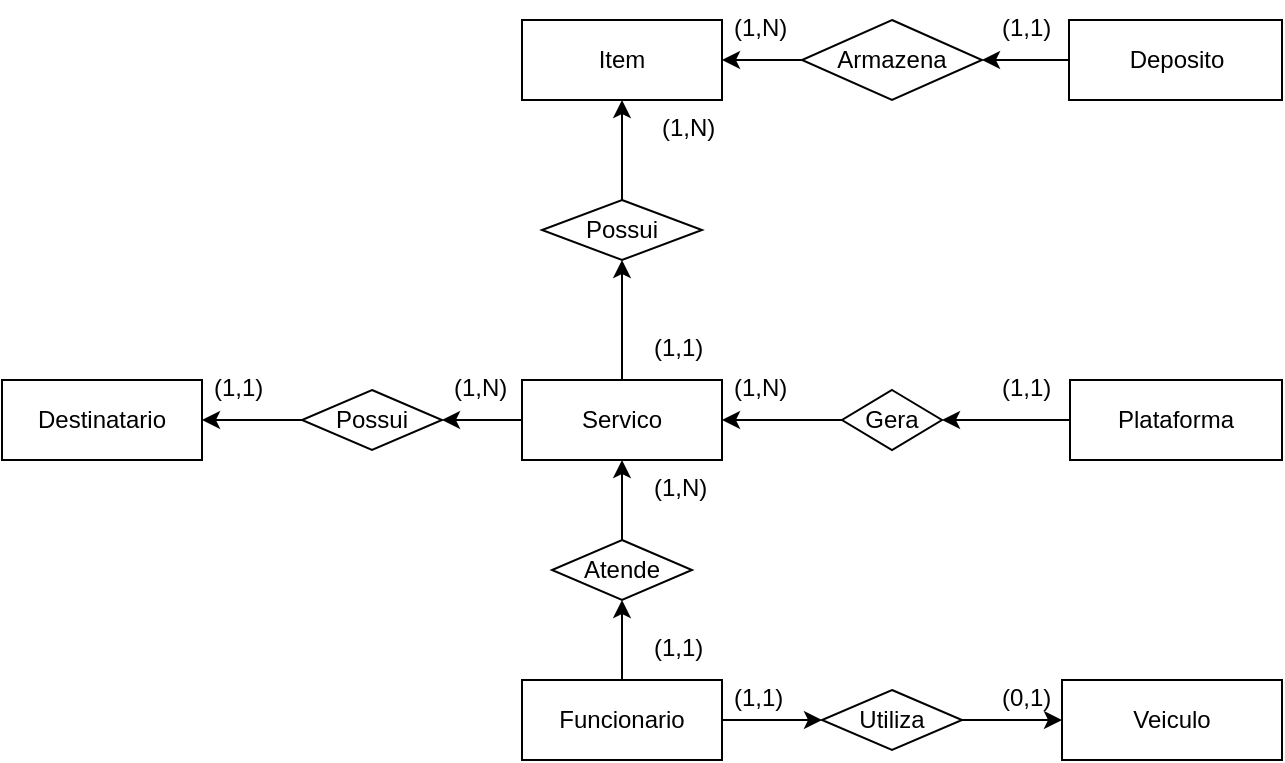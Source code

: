 <mxfile version="14.3.0" type="device"><diagram id="HJShJuaz0Hwmq3vIOoLm" name="Page-1"><mxGraphModel dx="868" dy="482" grid="1" gridSize="10" guides="1" tooltips="1" connect="1" arrows="1" fold="1" page="1" pageScale="1" pageWidth="827" pageHeight="1169" math="0" shadow="0"><root><mxCell id="0"/><mxCell id="1" parent="0"/><mxCell id="Tiz5T5bGPvXCVNCDZqKA-31" style="edgeStyle=orthogonalEdgeStyle;rounded=0;orthogonalLoop=1;jettySize=auto;html=1;entryX=1;entryY=0.5;entryDx=0;entryDy=0;" edge="1" parent="1" source="Tiz5T5bGPvXCVNCDZqKA-14" target="Tiz5T5bGPvXCVNCDZqKA-30"><mxGeometry relative="1" as="geometry"/></mxCell><mxCell id="Tiz5T5bGPvXCVNCDZqKA-14" value="Deposito" style="whiteSpace=wrap;html=1;align=center;" vertex="1" parent="1"><mxGeometry x="603.5" y="260" width="106.5" height="40" as="geometry"/></mxCell><mxCell id="Tiz5T5bGPvXCVNCDZqKA-15" value="Destinatario" style="whiteSpace=wrap;html=1;align=center;" vertex="1" parent="1"><mxGeometry x="70" y="440" width="100" height="40" as="geometry"/></mxCell><mxCell id="Tiz5T5bGPvXCVNCDZqKA-29" style="edgeStyle=orthogonalEdgeStyle;rounded=0;orthogonalLoop=1;jettySize=auto;html=1;" edge="1" parent="1" source="Tiz5T5bGPvXCVNCDZqKA-16" target="Tiz5T5bGPvXCVNCDZqKA-27"><mxGeometry relative="1" as="geometry"/></mxCell><mxCell id="Tiz5T5bGPvXCVNCDZqKA-34" style="edgeStyle=orthogonalEdgeStyle;rounded=0;orthogonalLoop=1;jettySize=auto;html=1;entryX=0;entryY=0.5;entryDx=0;entryDy=0;" edge="1" parent="1" source="Tiz5T5bGPvXCVNCDZqKA-16" target="Tiz5T5bGPvXCVNCDZqKA-33"><mxGeometry relative="1" as="geometry"/></mxCell><mxCell id="Tiz5T5bGPvXCVNCDZqKA-16" value="Funcionario" style="whiteSpace=wrap;html=1;align=center;" vertex="1" parent="1"><mxGeometry x="330" y="590" width="100" height="40" as="geometry"/></mxCell><mxCell id="Tiz5T5bGPvXCVNCDZqKA-17" value="Item" style="whiteSpace=wrap;html=1;align=center;" vertex="1" parent="1"><mxGeometry x="330" y="260" width="100" height="40" as="geometry"/></mxCell><mxCell id="Tiz5T5bGPvXCVNCDZqKA-25" style="edgeStyle=orthogonalEdgeStyle;rounded=0;orthogonalLoop=1;jettySize=auto;html=1;entryX=1;entryY=0.5;entryDx=0;entryDy=0;" edge="1" parent="1" source="Tiz5T5bGPvXCVNCDZqKA-18" target="Tiz5T5bGPvXCVNCDZqKA-24"><mxGeometry relative="1" as="geometry"/></mxCell><mxCell id="Tiz5T5bGPvXCVNCDZqKA-18" value="Plataforma" style="whiteSpace=wrap;html=1;align=center;" vertex="1" parent="1"><mxGeometry x="604" y="440" width="106" height="40" as="geometry"/></mxCell><mxCell id="Tiz5T5bGPvXCVNCDZqKA-22" style="edgeStyle=orthogonalEdgeStyle;rounded=0;orthogonalLoop=1;jettySize=auto;html=1;entryX=0.5;entryY=1;entryDx=0;entryDy=0;" edge="1" parent="1" source="Tiz5T5bGPvXCVNCDZqKA-19" target="Tiz5T5bGPvXCVNCDZqKA-21"><mxGeometry relative="1" as="geometry"/></mxCell><mxCell id="Tiz5T5bGPvXCVNCDZqKA-37" style="edgeStyle=orthogonalEdgeStyle;rounded=0;orthogonalLoop=1;jettySize=auto;html=1;entryX=1;entryY=0.5;entryDx=0;entryDy=0;" edge="1" parent="1" source="Tiz5T5bGPvXCVNCDZqKA-19" target="Tiz5T5bGPvXCVNCDZqKA-36"><mxGeometry relative="1" as="geometry"/></mxCell><mxCell id="Tiz5T5bGPvXCVNCDZqKA-19" value="Servico" style="whiteSpace=wrap;html=1;align=center;" vertex="1" parent="1"><mxGeometry x="330" y="440" width="100" height="40" as="geometry"/></mxCell><mxCell id="Tiz5T5bGPvXCVNCDZqKA-20" value="Veiculo" style="whiteSpace=wrap;html=1;align=center;" vertex="1" parent="1"><mxGeometry x="600" y="590" width="110" height="40" as="geometry"/></mxCell><mxCell id="Tiz5T5bGPvXCVNCDZqKA-23" style="edgeStyle=orthogonalEdgeStyle;rounded=0;orthogonalLoop=1;jettySize=auto;html=1;entryX=0.5;entryY=1;entryDx=0;entryDy=0;" edge="1" parent="1" source="Tiz5T5bGPvXCVNCDZqKA-21" target="Tiz5T5bGPvXCVNCDZqKA-17"><mxGeometry relative="1" as="geometry"/></mxCell><mxCell id="Tiz5T5bGPvXCVNCDZqKA-21" value="Possui" style="shape=rhombus;perimeter=rhombusPerimeter;whiteSpace=wrap;html=1;align=center;" vertex="1" parent="1"><mxGeometry x="340" y="350" width="80" height="30" as="geometry"/></mxCell><mxCell id="Tiz5T5bGPvXCVNCDZqKA-26" style="edgeStyle=orthogonalEdgeStyle;rounded=0;orthogonalLoop=1;jettySize=auto;html=1;entryX=1;entryY=0.5;entryDx=0;entryDy=0;" edge="1" parent="1" source="Tiz5T5bGPvXCVNCDZqKA-24" target="Tiz5T5bGPvXCVNCDZqKA-19"><mxGeometry relative="1" as="geometry"/></mxCell><mxCell id="Tiz5T5bGPvXCVNCDZqKA-24" value="Gera" style="shape=rhombus;perimeter=rhombusPerimeter;whiteSpace=wrap;html=1;align=center;" vertex="1" parent="1"><mxGeometry x="490" y="445" width="50" height="30" as="geometry"/></mxCell><mxCell id="Tiz5T5bGPvXCVNCDZqKA-28" style="edgeStyle=orthogonalEdgeStyle;rounded=0;orthogonalLoop=1;jettySize=auto;html=1;" edge="1" parent="1" source="Tiz5T5bGPvXCVNCDZqKA-27" target="Tiz5T5bGPvXCVNCDZqKA-19"><mxGeometry relative="1" as="geometry"/></mxCell><mxCell id="Tiz5T5bGPvXCVNCDZqKA-27" value="Atende" style="shape=rhombus;perimeter=rhombusPerimeter;whiteSpace=wrap;html=1;align=center;" vertex="1" parent="1"><mxGeometry x="345" y="520" width="70" height="30" as="geometry"/></mxCell><mxCell id="Tiz5T5bGPvXCVNCDZqKA-32" style="edgeStyle=orthogonalEdgeStyle;rounded=0;orthogonalLoop=1;jettySize=auto;html=1;entryX=1;entryY=0.5;entryDx=0;entryDy=0;" edge="1" parent="1" source="Tiz5T5bGPvXCVNCDZqKA-30" target="Tiz5T5bGPvXCVNCDZqKA-17"><mxGeometry relative="1" as="geometry"/></mxCell><mxCell id="Tiz5T5bGPvXCVNCDZqKA-30" value="Armazena" style="shape=rhombus;perimeter=rhombusPerimeter;whiteSpace=wrap;html=1;align=center;" vertex="1" parent="1"><mxGeometry x="470" y="260" width="90" height="40" as="geometry"/></mxCell><mxCell id="Tiz5T5bGPvXCVNCDZqKA-35" style="edgeStyle=orthogonalEdgeStyle;rounded=0;orthogonalLoop=1;jettySize=auto;html=1;" edge="1" parent="1" source="Tiz5T5bGPvXCVNCDZqKA-33" target="Tiz5T5bGPvXCVNCDZqKA-20"><mxGeometry relative="1" as="geometry"/></mxCell><mxCell id="Tiz5T5bGPvXCVNCDZqKA-33" value="Utiliza" style="shape=rhombus;perimeter=rhombusPerimeter;whiteSpace=wrap;html=1;align=center;" vertex="1" parent="1"><mxGeometry x="480" y="595" width="70" height="30" as="geometry"/></mxCell><mxCell id="Tiz5T5bGPvXCVNCDZqKA-38" style="edgeStyle=orthogonalEdgeStyle;rounded=0;orthogonalLoop=1;jettySize=auto;html=1;" edge="1" parent="1" source="Tiz5T5bGPvXCVNCDZqKA-36" target="Tiz5T5bGPvXCVNCDZqKA-15"><mxGeometry relative="1" as="geometry"/></mxCell><mxCell id="Tiz5T5bGPvXCVNCDZqKA-36" value="Possui" style="shape=rhombus;perimeter=rhombusPerimeter;whiteSpace=wrap;html=1;align=center;" vertex="1" parent="1"><mxGeometry x="220" y="445" width="70" height="30" as="geometry"/></mxCell><mxCell id="Tiz5T5bGPvXCVNCDZqKA-39" value="(1,N)" style="text;strokeColor=none;fillColor=none;spacingLeft=4;spacingRight=4;overflow=hidden;rotatable=0;points=[[0,0.5],[1,0.5]];portConstraint=eastwest;fontSize=12;" vertex="1" parent="1"><mxGeometry x="394" y="300" width="40" height="30" as="geometry"/></mxCell><mxCell id="Tiz5T5bGPvXCVNCDZqKA-40" value="(1,1)" style="text;strokeColor=none;fillColor=none;spacingLeft=4;spacingRight=4;overflow=hidden;rotatable=0;points=[[0,0.5],[1,0.5]];portConstraint=eastwest;fontSize=12;" vertex="1" parent="1"><mxGeometry x="390" y="410" width="40" height="30" as="geometry"/></mxCell><mxCell id="Tiz5T5bGPvXCVNCDZqKA-41" value="(1,N)" style="text;strokeColor=none;fillColor=none;spacingLeft=4;spacingRight=4;overflow=hidden;rotatable=0;points=[[0,0.5],[1,0.5]];portConstraint=eastwest;fontSize=12;" vertex="1" parent="1"><mxGeometry x="430" y="430" width="40" height="30" as="geometry"/></mxCell><mxCell id="Tiz5T5bGPvXCVNCDZqKA-42" value="(1,1)" style="text;strokeColor=none;fillColor=none;spacingLeft=4;spacingRight=4;overflow=hidden;rotatable=0;points=[[0,0.5],[1,0.5]];portConstraint=eastwest;fontSize=12;" vertex="1" parent="1"><mxGeometry x="564" y="430" width="40" height="30" as="geometry"/></mxCell><mxCell id="Tiz5T5bGPvXCVNCDZqKA-43" value="(0,1)" style="text;strokeColor=none;fillColor=none;spacingLeft=4;spacingRight=4;overflow=hidden;rotatable=0;points=[[0,0.5],[1,0.5]];portConstraint=eastwest;fontSize=12;" vertex="1" parent="1"><mxGeometry x="564" y="585" width="40" height="30" as="geometry"/></mxCell><mxCell id="Tiz5T5bGPvXCVNCDZqKA-44" value="(1,1)" style="text;strokeColor=none;fillColor=none;spacingLeft=4;spacingRight=4;overflow=hidden;rotatable=0;points=[[0,0.5],[1,0.5]];portConstraint=eastwest;fontSize=12;" vertex="1" parent="1"><mxGeometry x="430" y="585" width="40" height="30" as="geometry"/></mxCell><mxCell id="Tiz5T5bGPvXCVNCDZqKA-45" value="(1,N)" style="text;strokeColor=none;fillColor=none;spacingLeft=4;spacingRight=4;overflow=hidden;rotatable=0;points=[[0,0.5],[1,0.5]];portConstraint=eastwest;fontSize=12;" vertex="1" parent="1"><mxGeometry x="390" y="480" width="40" height="30" as="geometry"/></mxCell><mxCell id="Tiz5T5bGPvXCVNCDZqKA-46" value="(1,1)" style="text;strokeColor=none;fillColor=none;spacingLeft=4;spacingRight=4;overflow=hidden;rotatable=0;points=[[0,0.5],[1,0.5]];portConstraint=eastwest;fontSize=12;" vertex="1" parent="1"><mxGeometry x="390" y="560" width="40" height="30" as="geometry"/></mxCell><mxCell id="Tiz5T5bGPvXCVNCDZqKA-47" value="(1,1)" style="text;strokeColor=none;fillColor=none;spacingLeft=4;spacingRight=4;overflow=hidden;rotatable=0;points=[[0,0.5],[1,0.5]];portConstraint=eastwest;fontSize=12;" vertex="1" parent="1"><mxGeometry x="170" y="430" width="40" height="30" as="geometry"/></mxCell><mxCell id="Tiz5T5bGPvXCVNCDZqKA-48" value="(1,N)" style="text;strokeColor=none;fillColor=none;spacingLeft=4;spacingRight=4;overflow=hidden;rotatable=0;points=[[0,0.5],[1,0.5]];portConstraint=eastwest;fontSize=12;" vertex="1" parent="1"><mxGeometry x="290" y="430" width="40" height="30" as="geometry"/></mxCell><mxCell id="Tiz5T5bGPvXCVNCDZqKA-49" value="(1,N)" style="text;strokeColor=none;fillColor=none;spacingLeft=4;spacingRight=4;overflow=hidden;rotatable=0;points=[[0,0.5],[1,0.5]];portConstraint=eastwest;fontSize=12;" vertex="1" parent="1"><mxGeometry x="430" y="250" width="40" height="30" as="geometry"/></mxCell><mxCell id="Tiz5T5bGPvXCVNCDZqKA-50" value="(1,1)" style="text;strokeColor=none;fillColor=none;spacingLeft=4;spacingRight=4;overflow=hidden;rotatable=0;points=[[0,0.5],[1,0.5]];portConstraint=eastwest;fontSize=12;" vertex="1" parent="1"><mxGeometry x="564" y="250" width="40" height="30" as="geometry"/></mxCell></root></mxGraphModel></diagram></mxfile>